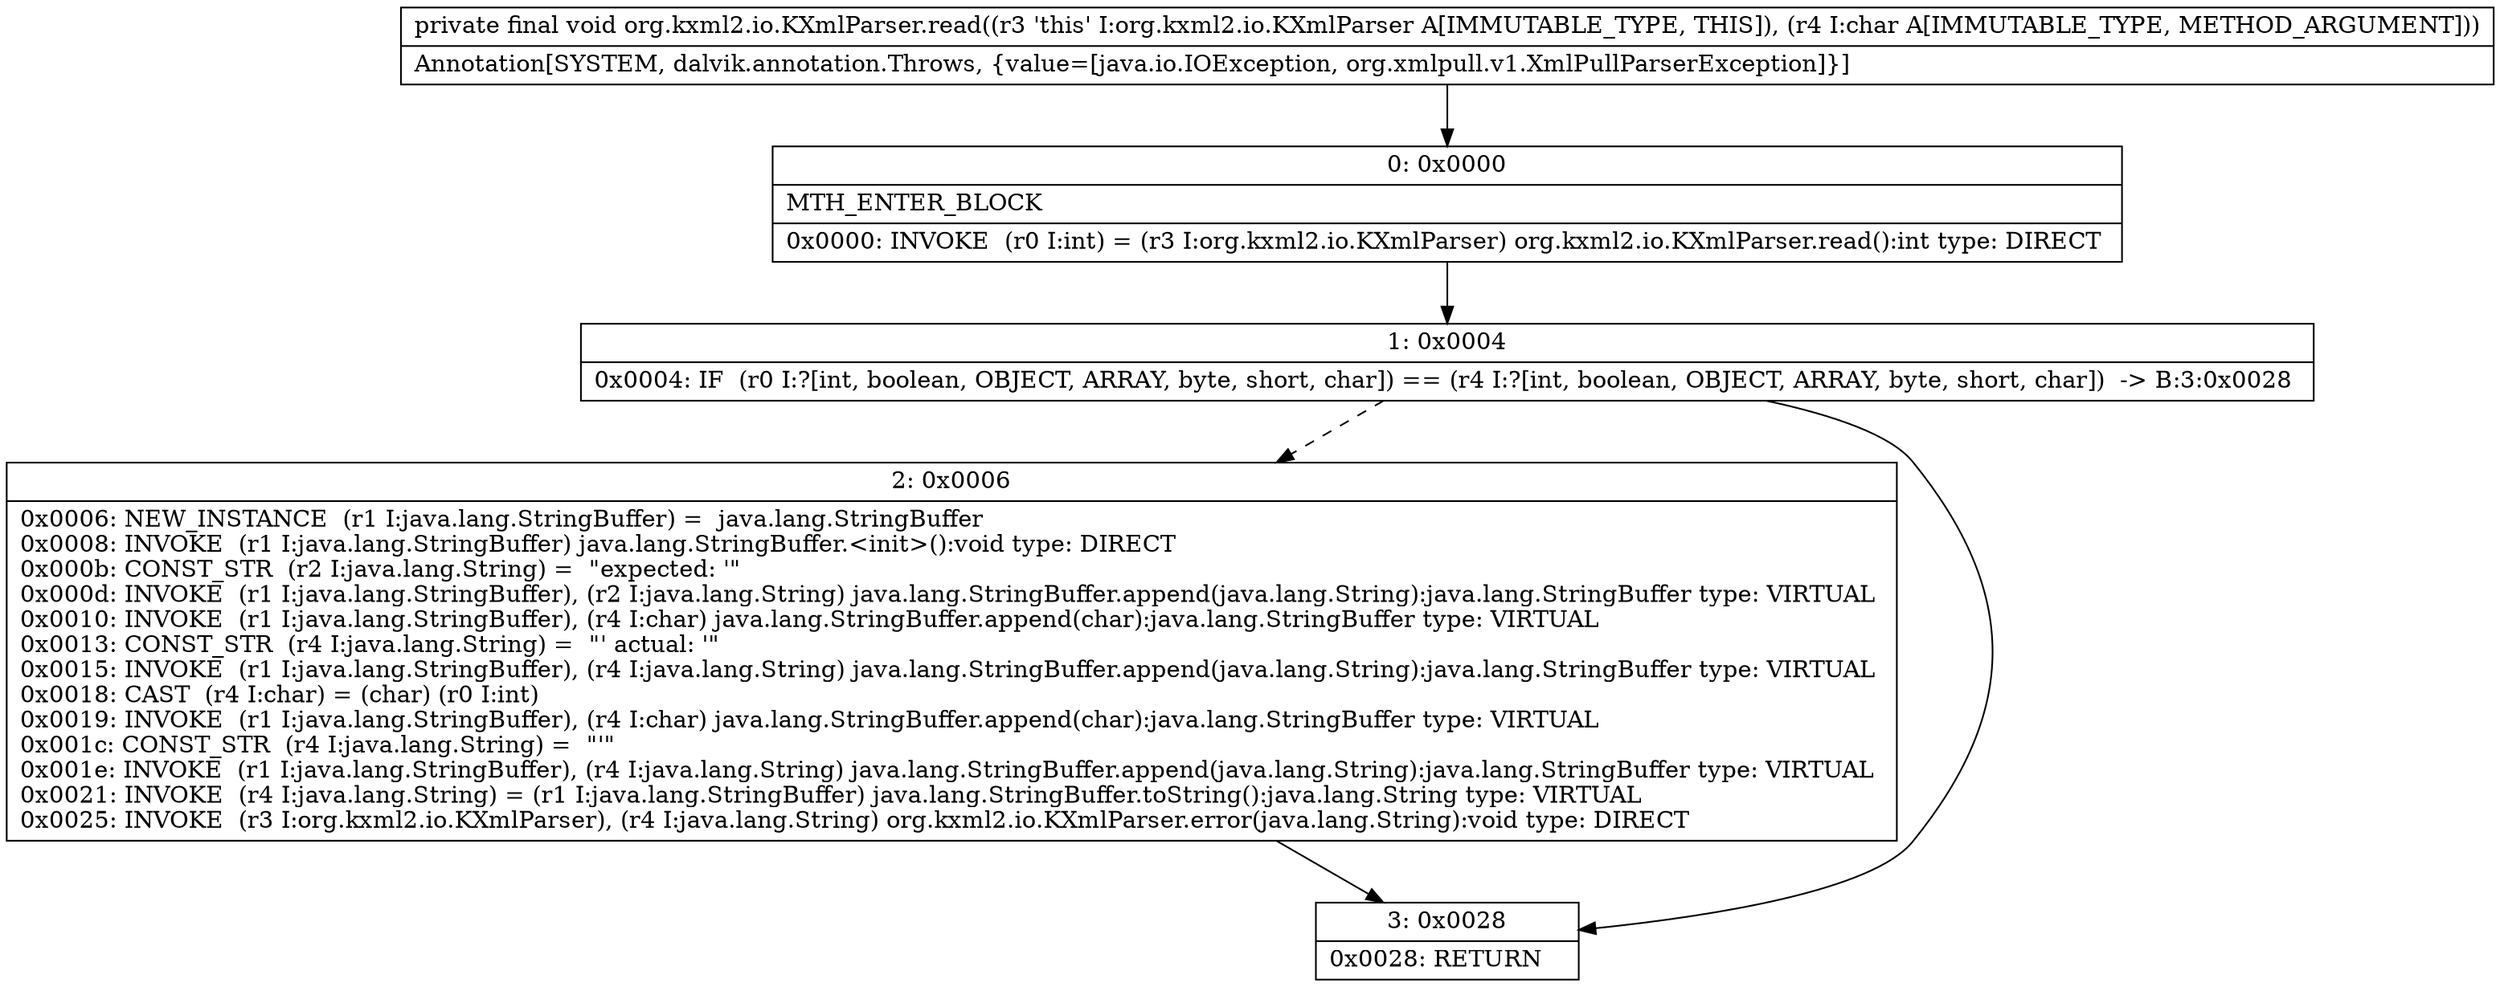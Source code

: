 digraph "CFG fororg.kxml2.io.KXmlParser.read(C)V" {
Node_0 [shape=record,label="{0\:\ 0x0000|MTH_ENTER_BLOCK\l|0x0000: INVOKE  (r0 I:int) = (r3 I:org.kxml2.io.KXmlParser) org.kxml2.io.KXmlParser.read():int type: DIRECT \l}"];
Node_1 [shape=record,label="{1\:\ 0x0004|0x0004: IF  (r0 I:?[int, boolean, OBJECT, ARRAY, byte, short, char]) == (r4 I:?[int, boolean, OBJECT, ARRAY, byte, short, char])  \-\> B:3:0x0028 \l}"];
Node_2 [shape=record,label="{2\:\ 0x0006|0x0006: NEW_INSTANCE  (r1 I:java.lang.StringBuffer) =  java.lang.StringBuffer \l0x0008: INVOKE  (r1 I:java.lang.StringBuffer) java.lang.StringBuffer.\<init\>():void type: DIRECT \l0x000b: CONST_STR  (r2 I:java.lang.String) =  \"expected: '\" \l0x000d: INVOKE  (r1 I:java.lang.StringBuffer), (r2 I:java.lang.String) java.lang.StringBuffer.append(java.lang.String):java.lang.StringBuffer type: VIRTUAL \l0x0010: INVOKE  (r1 I:java.lang.StringBuffer), (r4 I:char) java.lang.StringBuffer.append(char):java.lang.StringBuffer type: VIRTUAL \l0x0013: CONST_STR  (r4 I:java.lang.String) =  \"' actual: '\" \l0x0015: INVOKE  (r1 I:java.lang.StringBuffer), (r4 I:java.lang.String) java.lang.StringBuffer.append(java.lang.String):java.lang.StringBuffer type: VIRTUAL \l0x0018: CAST  (r4 I:char) = (char) (r0 I:int) \l0x0019: INVOKE  (r1 I:java.lang.StringBuffer), (r4 I:char) java.lang.StringBuffer.append(char):java.lang.StringBuffer type: VIRTUAL \l0x001c: CONST_STR  (r4 I:java.lang.String) =  \"'\" \l0x001e: INVOKE  (r1 I:java.lang.StringBuffer), (r4 I:java.lang.String) java.lang.StringBuffer.append(java.lang.String):java.lang.StringBuffer type: VIRTUAL \l0x0021: INVOKE  (r4 I:java.lang.String) = (r1 I:java.lang.StringBuffer) java.lang.StringBuffer.toString():java.lang.String type: VIRTUAL \l0x0025: INVOKE  (r3 I:org.kxml2.io.KXmlParser), (r4 I:java.lang.String) org.kxml2.io.KXmlParser.error(java.lang.String):void type: DIRECT \l}"];
Node_3 [shape=record,label="{3\:\ 0x0028|0x0028: RETURN   \l}"];
MethodNode[shape=record,label="{private final void org.kxml2.io.KXmlParser.read((r3 'this' I:org.kxml2.io.KXmlParser A[IMMUTABLE_TYPE, THIS]), (r4 I:char A[IMMUTABLE_TYPE, METHOD_ARGUMENT]))  | Annotation[SYSTEM, dalvik.annotation.Throws, \{value=[java.io.IOException, org.xmlpull.v1.XmlPullParserException]\}]\l}"];
MethodNode -> Node_0;
Node_0 -> Node_1;
Node_1 -> Node_2[style=dashed];
Node_1 -> Node_3;
Node_2 -> Node_3;
}

